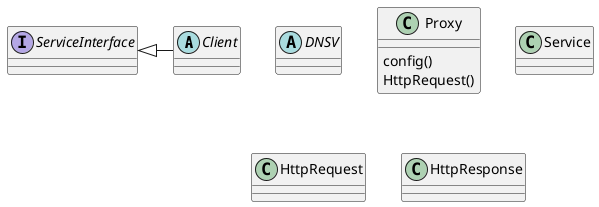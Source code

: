 @startuml
'https://plantuml.com/class-diagram


abstract class Client
interface ServiceInterface
abstract DNSV
class Proxy {
config()
HttpRequest()


}
class Service
class HttpRequest
class HttpResponse

ServiceInterface <|- Client




@enduml